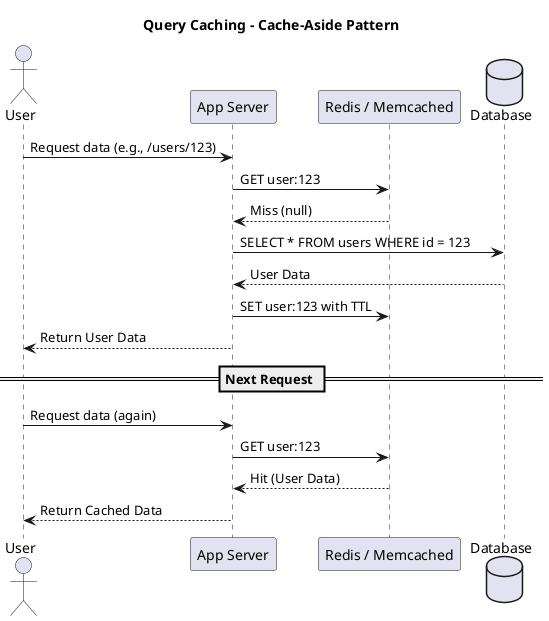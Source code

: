 @startuml

title Query Caching – Cache-Aside Pattern

actor User
participant "App Server" as App
participant "Redis / Memcached" as Cache
database "Database" as DB

User -> App : Request data (e.g., /users/123)
App -> Cache : GET user:123
Cache --> App : Miss (null)
App -> DB : SELECT * FROM users WHERE id = 123
DB --> App : User Data
App -> Cache : SET user:123 with TTL
App --> User : Return User Data

== Next Request ==
User -> App : Request data (again)
App -> Cache : GET user:123
Cache --> App : Hit (User Data)
App --> User : Return Cached Data

@enduml
